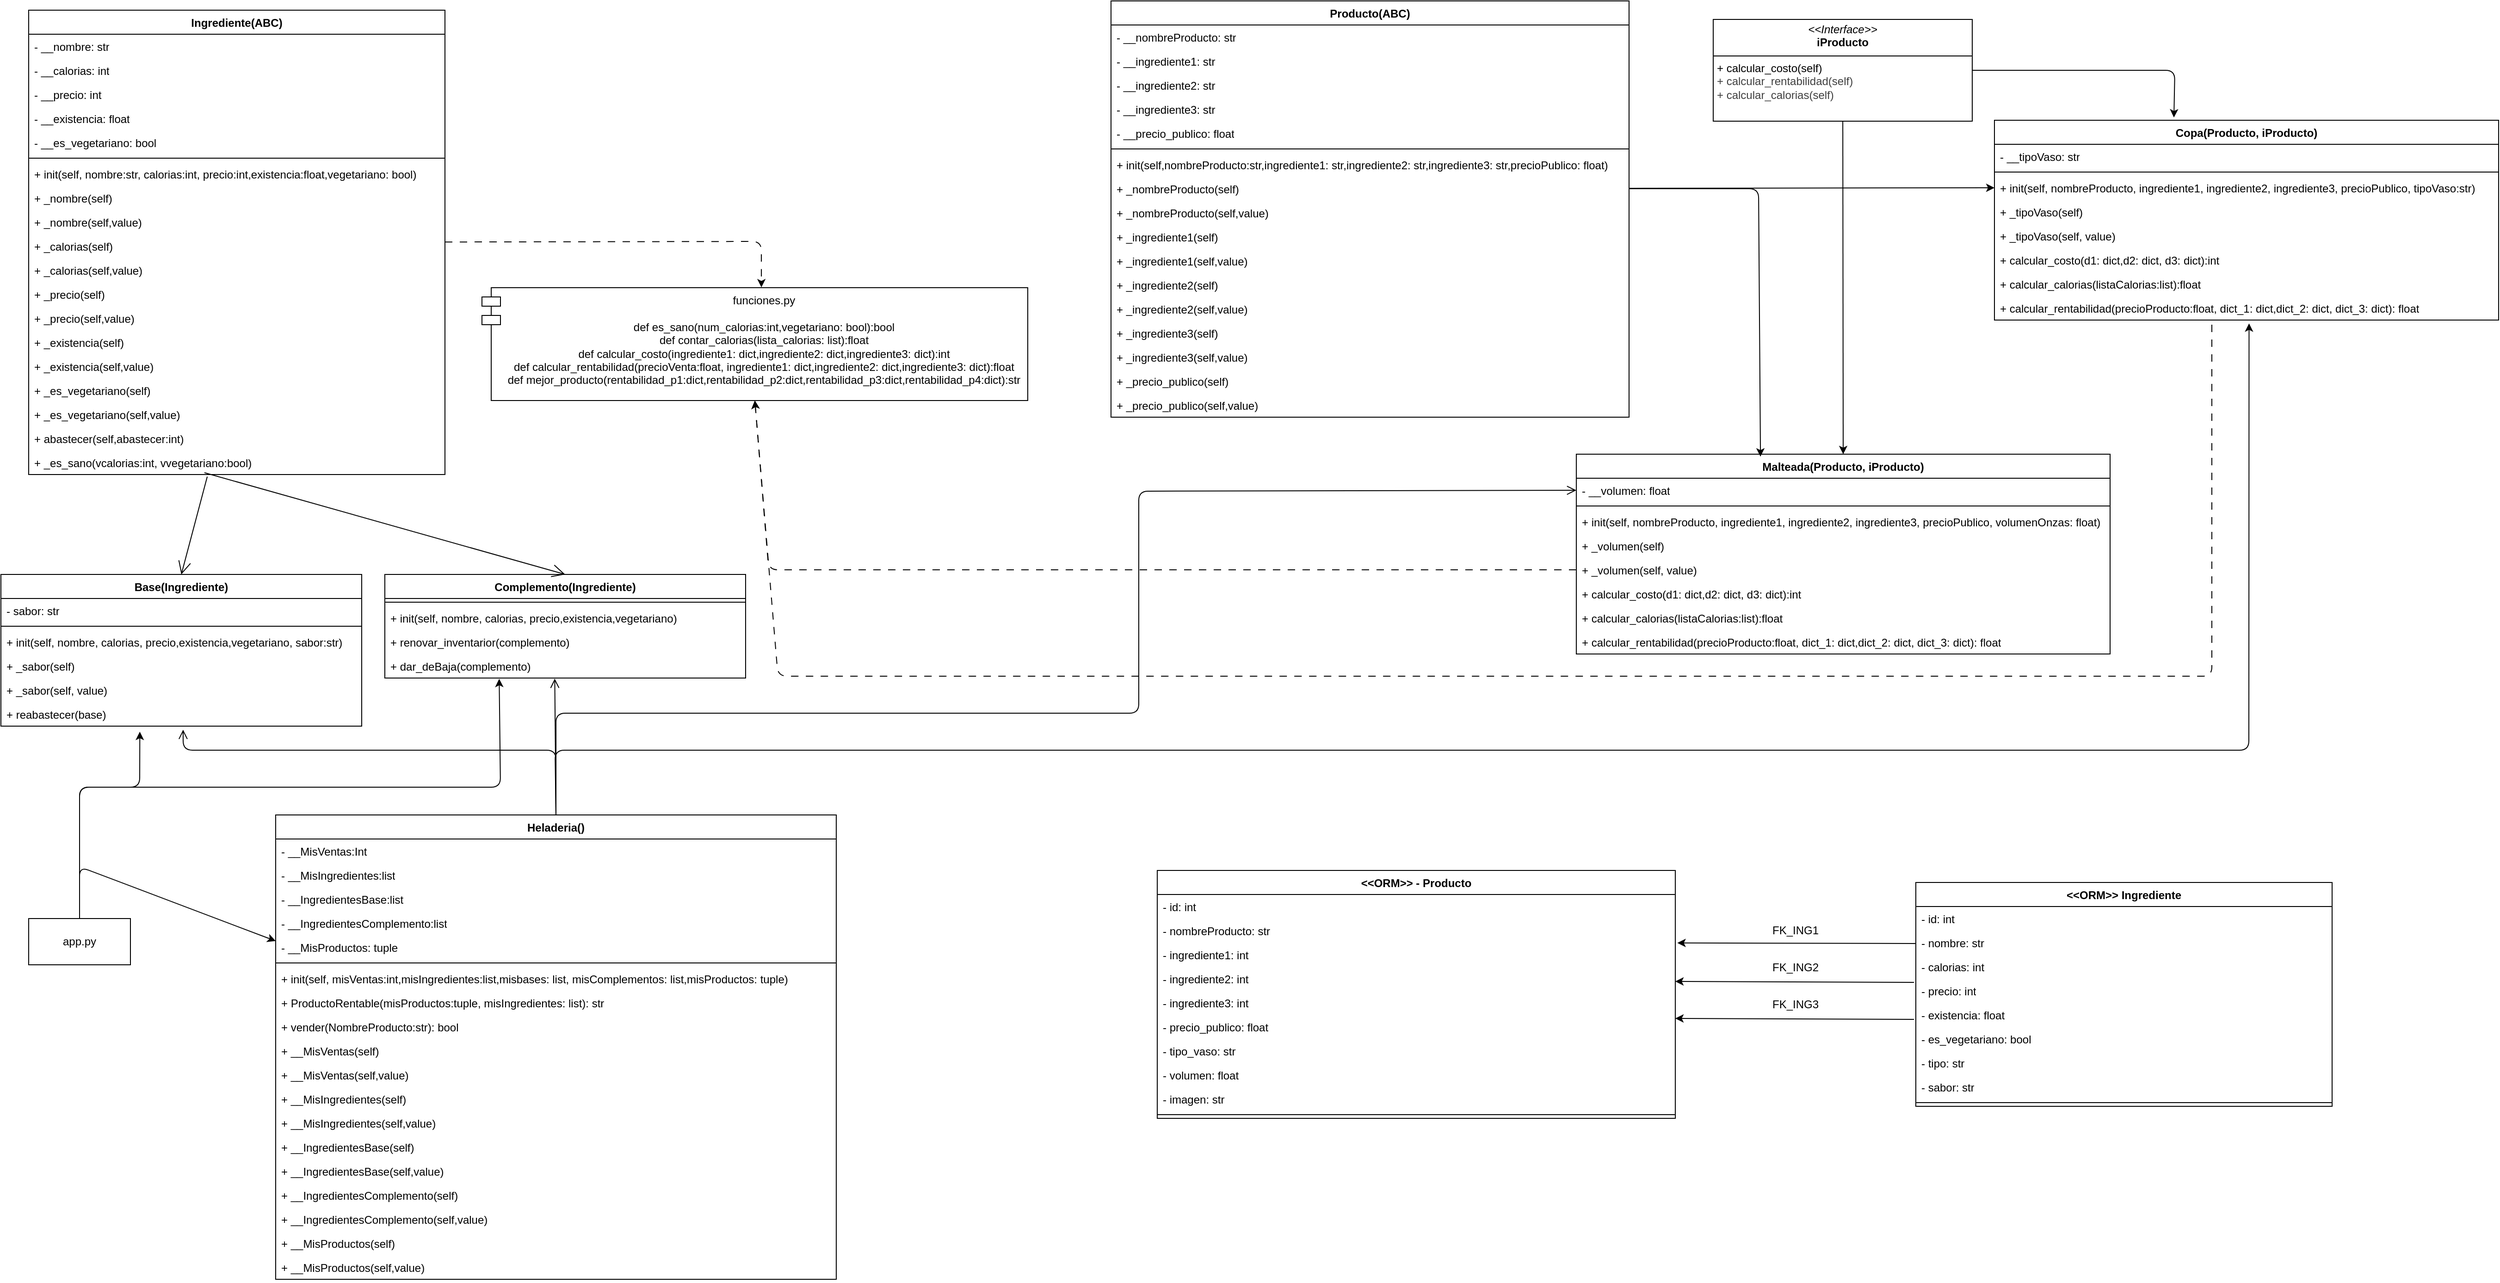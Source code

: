 <mxfile>
    <diagram id="i0x3HjVEFFfHALb2tlpo" name="Page-1">
        <mxGraphModel dx="1471" dy="1209" grid="1" gridSize="10" guides="1" tooltips="1" connect="1" arrows="1" fold="1" page="1" pageScale="1" pageWidth="850" pageHeight="1100" math="0" shadow="0">
            <root>
                <mxCell id="0"/>
                <mxCell id="1" parent="0"/>
                <mxCell id="2" value="Ingrediente(ABC)" style="swimlane;fontStyle=1;align=center;verticalAlign=top;childLayout=stackLayout;horizontal=1;startSize=26;horizontalStack=0;resizeParent=1;resizeParentMax=0;resizeLast=0;collapsible=1;marginBottom=0;whiteSpace=wrap;html=1;" parent="1" vertex="1">
                    <mxGeometry x="40" y="40" width="450" height="502" as="geometry"/>
                </mxCell>
                <mxCell id="3" value="- __nombre: str" style="text;strokeColor=none;fillColor=none;align=left;verticalAlign=top;spacingLeft=4;spacingRight=4;overflow=hidden;rotatable=0;points=[[0,0.5],[1,0.5]];portConstraint=eastwest;whiteSpace=wrap;html=1;" parent="2" vertex="1">
                    <mxGeometry y="26" width="450" height="26" as="geometry"/>
                </mxCell>
                <mxCell id="7" value="- __calorias: int" style="text;strokeColor=none;fillColor=none;align=left;verticalAlign=top;spacingLeft=4;spacingRight=4;overflow=hidden;rotatable=0;points=[[0,0.5],[1,0.5]];portConstraint=eastwest;whiteSpace=wrap;html=1;" parent="2" vertex="1">
                    <mxGeometry y="52" width="450" height="26" as="geometry"/>
                </mxCell>
                <mxCell id="6" value="- __precio: int" style="text;strokeColor=none;fillColor=none;align=left;verticalAlign=top;spacingLeft=4;spacingRight=4;overflow=hidden;rotatable=0;points=[[0,0.5],[1,0.5]];portConstraint=eastwest;whiteSpace=wrap;html=1;" parent="2" vertex="1">
                    <mxGeometry y="78" width="450" height="26" as="geometry"/>
                </mxCell>
                <mxCell id="8" value="- __existencia: float" style="text;strokeColor=none;fillColor=none;align=left;verticalAlign=top;spacingLeft=4;spacingRight=4;overflow=hidden;rotatable=0;points=[[0,0.5],[1,0.5]];portConstraint=eastwest;whiteSpace=wrap;html=1;" parent="2" vertex="1">
                    <mxGeometry y="104" width="450" height="26" as="geometry"/>
                </mxCell>
                <mxCell id="9" value="- __es_vegetariano: bool" style="text;strokeColor=none;fillColor=none;align=left;verticalAlign=top;spacingLeft=4;spacingRight=4;overflow=hidden;rotatable=0;points=[[0,0.5],[1,0.5]];portConstraint=eastwest;whiteSpace=wrap;html=1;" parent="2" vertex="1">
                    <mxGeometry y="130" width="450" height="26" as="geometry"/>
                </mxCell>
                <mxCell id="4" value="" style="line;strokeWidth=1;fillColor=none;align=left;verticalAlign=middle;spacingTop=-1;spacingLeft=3;spacingRight=3;rotatable=0;labelPosition=right;points=[];portConstraint=eastwest;strokeColor=inherit;" parent="2" vertex="1">
                    <mxGeometry y="156" width="450" height="8" as="geometry"/>
                </mxCell>
                <mxCell id="5" value="+ init(self, nombre:str, calorias:int, precio:int,existencia:float,vegetariano: bool)&lt;div&gt;&lt;br&gt;&lt;/div&gt;" style="text;strokeColor=none;fillColor=none;align=left;verticalAlign=top;spacingLeft=4;spacingRight=4;overflow=hidden;rotatable=0;points=[[0,0.5],[1,0.5]];portConstraint=eastwest;whiteSpace=wrap;html=1;" parent="2" vertex="1">
                    <mxGeometry y="164" width="450" height="26" as="geometry"/>
                </mxCell>
                <mxCell id="12" value="+ _nombre(self)&lt;div&gt;&lt;br&gt;&lt;/div&gt;" style="text;strokeColor=none;fillColor=none;align=left;verticalAlign=top;spacingLeft=4;spacingRight=4;overflow=hidden;rotatable=0;points=[[0,0.5],[1,0.5]];portConstraint=eastwest;whiteSpace=wrap;html=1;" parent="2" vertex="1">
                    <mxGeometry y="190" width="450" height="26" as="geometry"/>
                </mxCell>
                <mxCell id="11" value="+ _nombre(self,value)&lt;div&gt;&lt;br&gt;&lt;/div&gt;" style="text;strokeColor=none;fillColor=none;align=left;verticalAlign=top;spacingLeft=4;spacingRight=4;overflow=hidden;rotatable=0;points=[[0,0.5],[1,0.5]];portConstraint=eastwest;whiteSpace=wrap;html=1;" parent="2" vertex="1">
                    <mxGeometry y="216" width="450" height="26" as="geometry"/>
                </mxCell>
                <mxCell id="14" value="+ _calorias(self)&lt;div&gt;&lt;br&gt;&lt;/div&gt;" style="text;strokeColor=none;fillColor=none;align=left;verticalAlign=top;spacingLeft=4;spacingRight=4;overflow=hidden;rotatable=0;points=[[0,0.5],[1,0.5]];portConstraint=eastwest;whiteSpace=wrap;html=1;" parent="2" vertex="1">
                    <mxGeometry y="242" width="450" height="26" as="geometry"/>
                </mxCell>
                <mxCell id="15" value="+ _calorias(self,value)&lt;div&gt;&lt;br&gt;&lt;/div&gt;" style="text;strokeColor=none;fillColor=none;align=left;verticalAlign=top;spacingLeft=4;spacingRight=4;overflow=hidden;rotatable=0;points=[[0,0.5],[1,0.5]];portConstraint=eastwest;whiteSpace=wrap;html=1;" parent="2" vertex="1">
                    <mxGeometry y="268" width="450" height="26" as="geometry"/>
                </mxCell>
                <mxCell id="16" value="+ _precio(self)&lt;div&gt;&lt;br&gt;&lt;/div&gt;" style="text;strokeColor=none;fillColor=none;align=left;verticalAlign=top;spacingLeft=4;spacingRight=4;overflow=hidden;rotatable=0;points=[[0,0.5],[1,0.5]];portConstraint=eastwest;whiteSpace=wrap;html=1;" parent="2" vertex="1">
                    <mxGeometry y="294" width="450" height="26" as="geometry"/>
                </mxCell>
                <mxCell id="17" value="+ _precio(self,value)&lt;div&gt;&lt;br&gt;&lt;/div&gt;" style="text;strokeColor=none;fillColor=none;align=left;verticalAlign=top;spacingLeft=4;spacingRight=4;overflow=hidden;rotatable=0;points=[[0,0.5],[1,0.5]];portConstraint=eastwest;whiteSpace=wrap;html=1;" parent="2" vertex="1">
                    <mxGeometry y="320" width="450" height="26" as="geometry"/>
                </mxCell>
                <mxCell id="18" value="+ _existencia(self)&lt;div&gt;&lt;br&gt;&lt;/div&gt;" style="text;strokeColor=none;fillColor=none;align=left;verticalAlign=top;spacingLeft=4;spacingRight=4;overflow=hidden;rotatable=0;points=[[0,0.5],[1,0.5]];portConstraint=eastwest;whiteSpace=wrap;html=1;" parent="2" vertex="1">
                    <mxGeometry y="346" width="450" height="26" as="geometry"/>
                </mxCell>
                <mxCell id="19" value="+ _existencia(self,value)&lt;div&gt;&lt;br&gt;&lt;/div&gt;" style="text;strokeColor=none;fillColor=none;align=left;verticalAlign=top;spacingLeft=4;spacingRight=4;overflow=hidden;rotatable=0;points=[[0,0.5],[1,0.5]];portConstraint=eastwest;whiteSpace=wrap;html=1;" parent="2" vertex="1">
                    <mxGeometry y="372" width="450" height="26" as="geometry"/>
                </mxCell>
                <mxCell id="20" value="+ _es_vegetariano(self)&lt;div&gt;&lt;br&gt;&lt;/div&gt;" style="text;strokeColor=none;fillColor=none;align=left;verticalAlign=top;spacingLeft=4;spacingRight=4;overflow=hidden;rotatable=0;points=[[0,0.5],[1,0.5]];portConstraint=eastwest;whiteSpace=wrap;html=1;" parent="2" vertex="1">
                    <mxGeometry y="398" width="450" height="26" as="geometry"/>
                </mxCell>
                <mxCell id="21" value="+ _es_vegetariano(self,value)&lt;div&gt;&lt;br&gt;&lt;/div&gt;" style="text;strokeColor=none;fillColor=none;align=left;verticalAlign=top;spacingLeft=4;spacingRight=4;overflow=hidden;rotatable=0;points=[[0,0.5],[1,0.5]];portConstraint=eastwest;whiteSpace=wrap;html=1;" parent="2" vertex="1">
                    <mxGeometry y="424" width="450" height="26" as="geometry"/>
                </mxCell>
                <mxCell id="22" value="+ abastecer(self,abastecer:int)&lt;div&gt;&lt;br&gt;&lt;/div&gt;" style="text;strokeColor=none;fillColor=none;align=left;verticalAlign=top;spacingLeft=4;spacingRight=4;overflow=hidden;rotatable=0;points=[[0,0.5],[1,0.5]];portConstraint=eastwest;whiteSpace=wrap;html=1;" parent="2" vertex="1">
                    <mxGeometry y="450" width="450" height="26" as="geometry"/>
                </mxCell>
                <mxCell id="23" value="+ _es_sano(vcalorias:int, vvegetariano:bool)&lt;div&gt;&lt;br&gt;&lt;/div&gt;" style="text;strokeColor=none;fillColor=none;align=left;verticalAlign=top;spacingLeft=4;spacingRight=4;overflow=hidden;rotatable=0;points=[[0,0.5],[1,0.5]];portConstraint=eastwest;whiteSpace=wrap;html=1;" parent="2" vertex="1">
                    <mxGeometry y="476" width="450" height="26" as="geometry"/>
                </mxCell>
                <mxCell id="24" value="Base(Ingrediente)" style="swimlane;fontStyle=1;align=center;verticalAlign=top;childLayout=stackLayout;horizontal=1;startSize=26;horizontalStack=0;resizeParent=1;resizeParentMax=0;resizeLast=0;collapsible=1;marginBottom=0;whiteSpace=wrap;html=1;" parent="1" vertex="1">
                    <mxGeometry x="10" y="650" width="390" height="164" as="geometry"/>
                </mxCell>
                <mxCell id="25" value="- sabor: str" style="text;strokeColor=none;fillColor=none;align=left;verticalAlign=top;spacingLeft=4;spacingRight=4;overflow=hidden;rotatable=0;points=[[0,0.5],[1,0.5]];portConstraint=eastwest;whiteSpace=wrap;html=1;" parent="24" vertex="1">
                    <mxGeometry y="26" width="390" height="26" as="geometry"/>
                </mxCell>
                <mxCell id="26" value="" style="line;strokeWidth=1;fillColor=none;align=left;verticalAlign=middle;spacingTop=-1;spacingLeft=3;spacingRight=3;rotatable=0;labelPosition=right;points=[];portConstraint=eastwest;strokeColor=inherit;" parent="24" vertex="1">
                    <mxGeometry y="52" width="390" height="8" as="geometry"/>
                </mxCell>
                <mxCell id="29" value="+ init(self, nombre, calorias, precio,existencia,vegetariano, sabor:str)&lt;div&gt;&lt;br&gt;&lt;/div&gt;" style="text;strokeColor=none;fillColor=none;align=left;verticalAlign=top;spacingLeft=4;spacingRight=4;overflow=hidden;rotatable=0;points=[[0,0.5],[1,0.5]];portConstraint=eastwest;whiteSpace=wrap;html=1;" parent="24" vertex="1">
                    <mxGeometry y="60" width="390" height="26" as="geometry"/>
                </mxCell>
                <mxCell id="27" value="+ _sabor(self)" style="text;strokeColor=none;fillColor=none;align=left;verticalAlign=top;spacingLeft=4;spacingRight=4;overflow=hidden;rotatable=0;points=[[0,0.5],[1,0.5]];portConstraint=eastwest;whiteSpace=wrap;html=1;" parent="24" vertex="1">
                    <mxGeometry y="86" width="390" height="26" as="geometry"/>
                </mxCell>
                <mxCell id="30" value="+ _sabor(self, value)" style="text;strokeColor=none;fillColor=none;align=left;verticalAlign=top;spacingLeft=4;spacingRight=4;overflow=hidden;rotatable=0;points=[[0,0.5],[1,0.5]];portConstraint=eastwest;whiteSpace=wrap;html=1;" parent="24" vertex="1">
                    <mxGeometry y="112" width="390" height="26" as="geometry"/>
                </mxCell>
                <mxCell id="31" value="+ reabastecer(base)" style="text;strokeColor=none;fillColor=none;align=left;verticalAlign=top;spacingLeft=4;spacingRight=4;overflow=hidden;rotatable=0;points=[[0,0.5],[1,0.5]];portConstraint=eastwest;whiteSpace=wrap;html=1;" parent="24" vertex="1">
                    <mxGeometry y="138" width="390" height="26" as="geometry"/>
                </mxCell>
                <mxCell id="28" value="" style="endArrow=open;endFill=1;endSize=12;html=1;entryX=0.5;entryY=0;entryDx=0;entryDy=0;exitX=0.429;exitY=1.085;exitDx=0;exitDy=0;exitPerimeter=0;" parent="1" source="23" target="24" edge="1">
                    <mxGeometry width="160" relative="1" as="geometry">
                        <mxPoint x="235" y="550" as="sourcePoint"/>
                        <mxPoint x="300" y="650" as="targetPoint"/>
                    </mxGeometry>
                </mxCell>
                <mxCell id="32" value="Complemento(Ingrediente)" style="swimlane;fontStyle=1;align=center;verticalAlign=top;childLayout=stackLayout;horizontal=1;startSize=26;horizontalStack=0;resizeParent=1;resizeParentMax=0;resizeLast=0;collapsible=1;marginBottom=0;whiteSpace=wrap;html=1;" parent="1" vertex="1">
                    <mxGeometry x="425" y="650" width="390" height="112" as="geometry"/>
                </mxCell>
                <mxCell id="34" value="" style="line;strokeWidth=1;fillColor=none;align=left;verticalAlign=middle;spacingTop=-1;spacingLeft=3;spacingRight=3;rotatable=0;labelPosition=right;points=[];portConstraint=eastwest;strokeColor=inherit;" parent="32" vertex="1">
                    <mxGeometry y="26" width="390" height="8" as="geometry"/>
                </mxCell>
                <mxCell id="35" value="+ init(self, nombre, calorias, precio,existencia,vegetariano)&lt;div&gt;&lt;br&gt;&lt;/div&gt;" style="text;strokeColor=none;fillColor=none;align=left;verticalAlign=top;spacingLeft=4;spacingRight=4;overflow=hidden;rotatable=0;points=[[0,0.5],[1,0.5]];portConstraint=eastwest;whiteSpace=wrap;html=1;" parent="32" vertex="1">
                    <mxGeometry y="34" width="390" height="26" as="geometry"/>
                </mxCell>
                <mxCell id="36" value="+ renovar_inventarior(complemento)" style="text;strokeColor=none;fillColor=none;align=left;verticalAlign=top;spacingLeft=4;spacingRight=4;overflow=hidden;rotatable=0;points=[[0,0.5],[1,0.5]];portConstraint=eastwest;whiteSpace=wrap;html=1;" parent="32" vertex="1">
                    <mxGeometry y="60" width="390" height="26" as="geometry"/>
                </mxCell>
                <mxCell id="37" value="+ dar_deBaja(complemento)" style="text;strokeColor=none;fillColor=none;align=left;verticalAlign=top;spacingLeft=4;spacingRight=4;overflow=hidden;rotatable=0;points=[[0,0.5],[1,0.5]];portConstraint=eastwest;whiteSpace=wrap;html=1;" parent="32" vertex="1">
                    <mxGeometry y="86" width="390" height="26" as="geometry"/>
                </mxCell>
                <mxCell id="40" value="funciones.py&lt;div&gt;&lt;font color=&quot;#000000&quot;&gt;&lt;br&gt;&lt;/font&gt;&lt;div&gt;&lt;div&gt;def es_sano(num_calorias:int,vegetariano: bool):bool&lt;/div&gt;&lt;div&gt;def contar_calorias(lista_calorias: list):float&lt;/div&gt;&lt;div&gt;def calcular_costo(ingrediente1: dict,ingrediente2: dict,ingrediente3: dict):int&lt;/div&gt;&lt;div&gt;def calcular_rentabilidad(precioVenta:float, ingrediente1: dict,ingrediente2: dict,ingrediente3: dict):float&lt;/div&gt;&lt;div&gt;def mejor_producto(rentabilidad_p1:dict,rentabilidad_p2:dict,rentabilidad_p3:dict,rentabilidad_p4:dict):str&lt;/div&gt;&lt;/div&gt;&lt;/div&gt;" style="shape=module;align=left;spacingLeft=20;align=center;verticalAlign=top;whiteSpace=wrap;html=1;" parent="1" vertex="1">
                    <mxGeometry x="530" y="340" width="590" height="122" as="geometry"/>
                </mxCell>
                <mxCell id="43" value="Producto(ABC)" style="swimlane;fontStyle=1;align=center;verticalAlign=top;childLayout=stackLayout;horizontal=1;startSize=26;horizontalStack=0;resizeParent=1;resizeParentMax=0;resizeLast=0;collapsible=1;marginBottom=0;whiteSpace=wrap;html=1;" parent="1" vertex="1">
                    <mxGeometry x="1210" y="30" width="560" height="450" as="geometry"/>
                </mxCell>
                <mxCell id="44" value="- __nombreProducto: str" style="text;strokeColor=none;fillColor=none;align=left;verticalAlign=top;spacingLeft=4;spacingRight=4;overflow=hidden;rotatable=0;points=[[0,0.5],[1,0.5]];portConstraint=eastwest;whiteSpace=wrap;html=1;" parent="43" vertex="1">
                    <mxGeometry y="26" width="560" height="26" as="geometry"/>
                </mxCell>
                <mxCell id="45" value="- __ingrediente1: str" style="text;strokeColor=none;fillColor=none;align=left;verticalAlign=top;spacingLeft=4;spacingRight=4;overflow=hidden;rotatable=0;points=[[0,0.5],[1,0.5]];portConstraint=eastwest;whiteSpace=wrap;html=1;" parent="43" vertex="1">
                    <mxGeometry y="52" width="560" height="26" as="geometry"/>
                </mxCell>
                <mxCell id="46" value="- __ingrediente2: str" style="text;strokeColor=none;fillColor=none;align=left;verticalAlign=top;spacingLeft=4;spacingRight=4;overflow=hidden;rotatable=0;points=[[0,0.5],[1,0.5]];portConstraint=eastwest;whiteSpace=wrap;html=1;" parent="43" vertex="1">
                    <mxGeometry y="78" width="560" height="26" as="geometry"/>
                </mxCell>
                <mxCell id="47" value="- __ingrediente3: str" style="text;strokeColor=none;fillColor=none;align=left;verticalAlign=top;spacingLeft=4;spacingRight=4;overflow=hidden;rotatable=0;points=[[0,0.5],[1,0.5]];portConstraint=eastwest;whiteSpace=wrap;html=1;" parent="43" vertex="1">
                    <mxGeometry y="104" width="560" height="26" as="geometry"/>
                </mxCell>
                <mxCell id="48" value="- __precio_publico: float" style="text;strokeColor=none;fillColor=none;align=left;verticalAlign=top;spacingLeft=4;spacingRight=4;overflow=hidden;rotatable=0;points=[[0,0.5],[1,0.5]];portConstraint=eastwest;whiteSpace=wrap;html=1;" parent="43" vertex="1">
                    <mxGeometry y="130" width="560" height="26" as="geometry"/>
                </mxCell>
                <mxCell id="49" value="" style="line;strokeWidth=1;fillColor=none;align=left;verticalAlign=middle;spacingTop=-1;spacingLeft=3;spacingRight=3;rotatable=0;labelPosition=right;points=[];portConstraint=eastwest;strokeColor=inherit;" parent="43" vertex="1">
                    <mxGeometry y="156" width="560" height="8" as="geometry"/>
                </mxCell>
                <mxCell id="50" value="+ init(self,nombreProducto:str,ingrediente1: str,ingrediente2: str,ingrediente3: str,precioPublico: float)&lt;div&gt;&lt;br&gt;&lt;/div&gt;" style="text;strokeColor=none;fillColor=none;align=left;verticalAlign=top;spacingLeft=4;spacingRight=4;overflow=hidden;rotatable=0;points=[[0,0.5],[1,0.5]];portConstraint=eastwest;whiteSpace=wrap;html=1;" parent="43" vertex="1">
                    <mxGeometry y="164" width="560" height="26" as="geometry"/>
                </mxCell>
                <mxCell id="51" value="+ _nombreProducto(self)&lt;div&gt;&lt;br&gt;&lt;/div&gt;" style="text;strokeColor=none;fillColor=none;align=left;verticalAlign=top;spacingLeft=4;spacingRight=4;overflow=hidden;rotatable=0;points=[[0,0.5],[1,0.5]];portConstraint=eastwest;whiteSpace=wrap;html=1;" parent="43" vertex="1">
                    <mxGeometry y="190" width="560" height="26" as="geometry"/>
                </mxCell>
                <mxCell id="52" value="+ _nombreProducto(self,value)&lt;div&gt;&lt;br&gt;&lt;/div&gt;" style="text;strokeColor=none;fillColor=none;align=left;verticalAlign=top;spacingLeft=4;spacingRight=4;overflow=hidden;rotatable=0;points=[[0,0.5],[1,0.5]];portConstraint=eastwest;whiteSpace=wrap;html=1;" parent="43" vertex="1">
                    <mxGeometry y="216" width="560" height="26" as="geometry"/>
                </mxCell>
                <mxCell id="53" value="+ _ingrediente1(self)&lt;div&gt;&lt;br&gt;&lt;/div&gt;" style="text;strokeColor=none;fillColor=none;align=left;verticalAlign=top;spacingLeft=4;spacingRight=4;overflow=hidden;rotatable=0;points=[[0,0.5],[1,0.5]];portConstraint=eastwest;whiteSpace=wrap;html=1;" parent="43" vertex="1">
                    <mxGeometry y="242" width="560" height="26" as="geometry"/>
                </mxCell>
                <mxCell id="54" value="+ _&lt;span style=&quot;color: rgb(0, 0, 0);&quot;&gt;ingrediente1&lt;/span&gt;(self,value)" style="text;strokeColor=none;fillColor=none;align=left;verticalAlign=top;spacingLeft=4;spacingRight=4;overflow=hidden;rotatable=0;points=[[0,0.5],[1,0.5]];portConstraint=eastwest;whiteSpace=wrap;html=1;" parent="43" vertex="1">
                    <mxGeometry y="268" width="560" height="26" as="geometry"/>
                </mxCell>
                <mxCell id="63" value="+ _ingrediente2(self)&lt;div&gt;&lt;br&gt;&lt;/div&gt;" style="text;strokeColor=none;fillColor=none;align=left;verticalAlign=top;spacingLeft=4;spacingRight=4;overflow=hidden;rotatable=0;points=[[0,0.5],[1,0.5]];portConstraint=eastwest;whiteSpace=wrap;html=1;" parent="43" vertex="1">
                    <mxGeometry y="294" width="560" height="26" as="geometry"/>
                </mxCell>
                <mxCell id="64" value="+ _&lt;span style=&quot;color: rgb(0, 0, 0);&quot;&gt;ingrediente2&lt;/span&gt;(self,value)" style="text;strokeColor=none;fillColor=none;align=left;verticalAlign=top;spacingLeft=4;spacingRight=4;overflow=hidden;rotatable=0;points=[[0,0.5],[1,0.5]];portConstraint=eastwest;whiteSpace=wrap;html=1;" parent="43" vertex="1">
                    <mxGeometry y="320" width="560" height="26" as="geometry"/>
                </mxCell>
                <mxCell id="66" value="+ _ingrediente3(self)&lt;div&gt;&lt;br&gt;&lt;/div&gt;" style="text;strokeColor=none;fillColor=none;align=left;verticalAlign=top;spacingLeft=4;spacingRight=4;overflow=hidden;rotatable=0;points=[[0,0.5],[1,0.5]];portConstraint=eastwest;whiteSpace=wrap;html=1;" parent="43" vertex="1">
                    <mxGeometry y="346" width="560" height="26" as="geometry"/>
                </mxCell>
                <mxCell id="65" value="+ _&lt;span style=&quot;color: rgb(0, 0, 0);&quot;&gt;ingrediente3&lt;/span&gt;(self,value)" style="text;strokeColor=none;fillColor=none;align=left;verticalAlign=top;spacingLeft=4;spacingRight=4;overflow=hidden;rotatable=0;points=[[0,0.5],[1,0.5]];portConstraint=eastwest;whiteSpace=wrap;html=1;" parent="43" vertex="1">
                    <mxGeometry y="372" width="560" height="26" as="geometry"/>
                </mxCell>
                <mxCell id="55" value="+ _precio_publico(self)&lt;div&gt;&lt;br&gt;&lt;/div&gt;" style="text;strokeColor=none;fillColor=none;align=left;verticalAlign=top;spacingLeft=4;spacingRight=4;overflow=hidden;rotatable=0;points=[[0,0.5],[1,0.5]];portConstraint=eastwest;whiteSpace=wrap;html=1;" parent="43" vertex="1">
                    <mxGeometry y="398" width="560" height="26" as="geometry"/>
                </mxCell>
                <mxCell id="56" value="+ _precio_publico(self,value)&lt;div&gt;&lt;br&gt;&lt;/div&gt;" style="text;strokeColor=none;fillColor=none;align=left;verticalAlign=top;spacingLeft=4;spacingRight=4;overflow=hidden;rotatable=0;points=[[0,0.5],[1,0.5]];portConstraint=eastwest;whiteSpace=wrap;html=1;" parent="43" vertex="1">
                    <mxGeometry y="424" width="560" height="26" as="geometry"/>
                </mxCell>
                <mxCell id="75" style="edgeStyle=none;html=1;entryX=0.5;entryY=0;entryDx=0;entryDy=0;" parent="1" edge="1">
                    <mxGeometry relative="1" as="geometry">
                        <mxPoint x="2124" y="105" as="sourcePoint"/>
                        <mxPoint x="2359" y="156" as="targetPoint"/>
                        <Array as="points">
                            <mxPoint x="2360" y="105"/>
                        </Array>
                    </mxGeometry>
                </mxCell>
                <mxCell id="88" style="edgeStyle=none;html=1;entryX=0.5;entryY=0;entryDx=0;entryDy=0;" parent="1" source="67" target="79" edge="1">
                    <mxGeometry relative="1" as="geometry"/>
                </mxCell>
                <mxCell id="67" value="&lt;p style=&quot;margin:0px;margin-top:4px;text-align:center;&quot;&gt;&lt;i&gt;&amp;lt;&amp;lt;Interface&amp;gt;&amp;gt;&lt;/i&gt;&lt;br&gt;&lt;b&gt;iProducto&lt;/b&gt;&lt;/p&gt;&lt;hr size=&quot;1&quot; style=&quot;border-style:solid;&quot;&gt;&lt;p style=&quot;margin:0px;margin-left:4px;&quot;&gt;&lt;/p&gt;&lt;p style=&quot;margin:0px;margin-left:4px;&quot;&gt;+ calcular_costo(self)&lt;br&gt;&lt;span style=&quot;color: rgb(63, 63, 63);&quot;&gt;+ calcular_rentabilidad(self)&lt;/span&gt;&lt;br&gt;&lt;/p&gt;&lt;p style=&quot;margin:0px;margin-left:4px;&quot;&gt;&lt;span style=&quot;color: rgb(63, 63, 63);&quot;&gt;+ calcular_calorias(self)&lt;/span&gt;&lt;span style=&quot;color: rgb(63, 63, 63);&quot;&gt;&lt;br&gt;&lt;/span&gt;&lt;/p&gt;" style="verticalAlign=top;align=left;overflow=fill;html=1;whiteSpace=wrap;" parent="1" vertex="1">
                    <mxGeometry x="1861" y="50" width="280" height="110" as="geometry"/>
                </mxCell>
                <mxCell id="111" style="edgeStyle=none;html=1;entryX=0.5;entryY=1;entryDx=0;entryDy=0;dashed=1;dashPattern=8 8;" parent="1" target="40" edge="1">
                    <mxGeometry relative="1" as="geometry">
                        <mxPoint x="2400" y="380" as="sourcePoint"/>
                        <Array as="points">
                            <mxPoint x="2400" y="760"/>
                            <mxPoint x="850" y="760"/>
                        </Array>
                    </mxGeometry>
                </mxCell>
                <mxCell id="68" value="Copa(Producto, iProducto)" style="swimlane;fontStyle=1;align=center;verticalAlign=top;childLayout=stackLayout;horizontal=1;startSize=26;horizontalStack=0;resizeParent=1;resizeParentMax=0;resizeLast=0;collapsible=1;marginBottom=0;whiteSpace=wrap;html=1;" parent="1" vertex="1">
                    <mxGeometry x="2165" y="159" width="545" height="216" as="geometry"/>
                </mxCell>
                <mxCell id="69" value="- __tipoVaso: str" style="text;strokeColor=none;fillColor=none;align=left;verticalAlign=top;spacingLeft=4;spacingRight=4;overflow=hidden;rotatable=0;points=[[0,0.5],[1,0.5]];portConstraint=eastwest;whiteSpace=wrap;html=1;" parent="68" vertex="1">
                    <mxGeometry y="26" width="545" height="26" as="geometry"/>
                </mxCell>
                <mxCell id="70" value="" style="line;strokeWidth=1;fillColor=none;align=left;verticalAlign=middle;spacingTop=-1;spacingLeft=3;spacingRight=3;rotatable=0;labelPosition=right;points=[];portConstraint=eastwest;strokeColor=inherit;" parent="68" vertex="1">
                    <mxGeometry y="52" width="545" height="8" as="geometry"/>
                </mxCell>
                <mxCell id="71" value="+ init(self, nombreProducto, ingrediente1, ingrediente2, ingrediente3, precioPublico, tipoVaso:str)&lt;div&gt;&lt;br&gt;&lt;/div&gt;" style="text;strokeColor=none;fillColor=none;align=left;verticalAlign=top;spacingLeft=4;spacingRight=4;overflow=hidden;rotatable=0;points=[[0,0.5],[1,0.5]];portConstraint=eastwest;whiteSpace=wrap;html=1;" parent="68" vertex="1">
                    <mxGeometry y="60" width="545" height="26" as="geometry"/>
                </mxCell>
                <mxCell id="72" value="+ _tipoVaso(self)" style="text;strokeColor=none;fillColor=none;align=left;verticalAlign=top;spacingLeft=4;spacingRight=4;overflow=hidden;rotatable=0;points=[[0,0.5],[1,0.5]];portConstraint=eastwest;whiteSpace=wrap;html=1;" parent="68" vertex="1">
                    <mxGeometry y="86" width="545" height="26" as="geometry"/>
                </mxCell>
                <mxCell id="73" value="+ _tipoVaso(self, value)" style="text;strokeColor=none;fillColor=none;align=left;verticalAlign=top;spacingLeft=4;spacingRight=4;overflow=hidden;rotatable=0;points=[[0,0.5],[1,0.5]];portConstraint=eastwest;whiteSpace=wrap;html=1;" parent="68" vertex="1">
                    <mxGeometry y="112" width="545" height="26" as="geometry"/>
                </mxCell>
                <mxCell id="74" value="+ calcular_costo(d1: dict,d2: dict, d3: dict):int" style="text;strokeColor=none;fillColor=none;align=left;verticalAlign=top;spacingLeft=4;spacingRight=4;overflow=hidden;rotatable=0;points=[[0,0.5],[1,0.5]];portConstraint=eastwest;whiteSpace=wrap;html=1;" parent="68" vertex="1">
                    <mxGeometry y="138" width="545" height="26" as="geometry"/>
                </mxCell>
                <mxCell id="77" value="+ calcular_calorias(listaCalorias:list):float" style="text;strokeColor=none;fillColor=none;align=left;verticalAlign=top;spacingLeft=4;spacingRight=4;overflow=hidden;rotatable=0;points=[[0,0.5],[1,0.5]];portConstraint=eastwest;whiteSpace=wrap;html=1;" parent="68" vertex="1">
                    <mxGeometry y="164" width="545" height="26" as="geometry"/>
                </mxCell>
                <mxCell id="78" value="+ calcular_rentabilidad(precioProducto:float, dict_1: dict,dict_2: dict, dict_3: dict): float" style="text;strokeColor=none;fillColor=none;align=left;verticalAlign=top;spacingLeft=4;spacingRight=4;overflow=hidden;rotatable=0;points=[[0,0.5],[1,0.5]];portConstraint=eastwest;whiteSpace=wrap;html=1;" parent="68" vertex="1">
                    <mxGeometry y="190" width="545" height="26" as="geometry"/>
                </mxCell>
                <mxCell id="76" style="edgeStyle=none;html=1;entryX=0;entryY=0.5;entryDx=0;entryDy=0;" parent="1" source="51" target="71" edge="1">
                    <mxGeometry relative="1" as="geometry"/>
                </mxCell>
                <mxCell id="79" value="Malteada(Producto, iProducto)" style="swimlane;fontStyle=1;align=center;verticalAlign=top;childLayout=stackLayout;horizontal=1;startSize=26;horizontalStack=0;resizeParent=1;resizeParentMax=0;resizeLast=0;collapsible=1;marginBottom=0;whiteSpace=wrap;html=1;" parent="1" vertex="1">
                    <mxGeometry x="1713" y="520" width="577" height="216" as="geometry"/>
                </mxCell>
                <mxCell id="80" value="- __volumen: float" style="text;strokeColor=none;fillColor=none;align=left;verticalAlign=top;spacingLeft=4;spacingRight=4;overflow=hidden;rotatable=0;points=[[0,0.5],[1,0.5]];portConstraint=eastwest;whiteSpace=wrap;html=1;" parent="79" vertex="1">
                    <mxGeometry y="26" width="577" height="26" as="geometry"/>
                </mxCell>
                <mxCell id="81" value="" style="line;strokeWidth=1;fillColor=none;align=left;verticalAlign=middle;spacingTop=-1;spacingLeft=3;spacingRight=3;rotatable=0;labelPosition=right;points=[];portConstraint=eastwest;strokeColor=inherit;" parent="79" vertex="1">
                    <mxGeometry y="52" width="577" height="8" as="geometry"/>
                </mxCell>
                <mxCell id="82" value="+ init(self, nombreProducto, ingrediente1, ingrediente2, ingrediente3, precioPublico, volumenOnzas: float)" style="text;strokeColor=none;fillColor=none;align=left;verticalAlign=top;spacingLeft=4;spacingRight=4;overflow=hidden;rotatable=0;points=[[0,0.5],[1,0.5]];portConstraint=eastwest;whiteSpace=wrap;html=1;" parent="79" vertex="1">
                    <mxGeometry y="60" width="577" height="26" as="geometry"/>
                </mxCell>
                <mxCell id="83" value="+ _volumen(self)" style="text;strokeColor=none;fillColor=none;align=left;verticalAlign=top;spacingLeft=4;spacingRight=4;overflow=hidden;rotatable=0;points=[[0,0.5],[1,0.5]];portConstraint=eastwest;whiteSpace=wrap;html=1;" parent="79" vertex="1">
                    <mxGeometry y="86" width="577" height="26" as="geometry"/>
                </mxCell>
                <mxCell id="84" value="+ _volumen(self, value)" style="text;strokeColor=none;fillColor=none;align=left;verticalAlign=top;spacingLeft=4;spacingRight=4;overflow=hidden;rotatable=0;points=[[0,0.5],[1,0.5]];portConstraint=eastwest;whiteSpace=wrap;html=1;" parent="79" vertex="1">
                    <mxGeometry y="112" width="577" height="26" as="geometry"/>
                </mxCell>
                <mxCell id="85" value="+ calcular_costo(d1: dict,d2: dict, d3: dict):int" style="text;strokeColor=none;fillColor=none;align=left;verticalAlign=top;spacingLeft=4;spacingRight=4;overflow=hidden;rotatable=0;points=[[0,0.5],[1,0.5]];portConstraint=eastwest;whiteSpace=wrap;html=1;" parent="79" vertex="1">
                    <mxGeometry y="138" width="577" height="26" as="geometry"/>
                </mxCell>
                <mxCell id="86" value="+ calcular_calorias(listaCalorias:list):float" style="text;strokeColor=none;fillColor=none;align=left;verticalAlign=top;spacingLeft=4;spacingRight=4;overflow=hidden;rotatable=0;points=[[0,0.5],[1,0.5]];portConstraint=eastwest;whiteSpace=wrap;html=1;" parent="79" vertex="1">
                    <mxGeometry y="164" width="577" height="26" as="geometry"/>
                </mxCell>
                <mxCell id="87" value="+ calcular_rentabilidad(precioProducto:float, dict_1: dict,dict_2: dict, dict_3: dict): float" style="text;strokeColor=none;fillColor=none;align=left;verticalAlign=top;spacingLeft=4;spacingRight=4;overflow=hidden;rotatable=0;points=[[0,0.5],[1,0.5]];portConstraint=eastwest;whiteSpace=wrap;html=1;" parent="79" vertex="1">
                    <mxGeometry y="190" width="577" height="26" as="geometry"/>
                </mxCell>
                <mxCell id="89" style="edgeStyle=none;html=1;entryX=0.345;entryY=0.012;entryDx=0;entryDy=0;entryPerimeter=0;exitX=1;exitY=0.5;exitDx=0;exitDy=0;" parent="1" source="51" target="79" edge="1">
                    <mxGeometry relative="1" as="geometry">
                        <Array as="points">
                            <mxPoint x="1910" y="233"/>
                        </Array>
                    </mxGeometry>
                </mxCell>
                <mxCell id="92" value="" style="endArrow=open;endFill=1;endSize=12;html=1;entryX=0.5;entryY=0;entryDx=0;entryDy=0;" parent="1" target="32" edge="1">
                    <mxGeometry width="160" relative="1" as="geometry">
                        <mxPoint x="230" y="540" as="sourcePoint"/>
                        <mxPoint x="215" y="660" as="targetPoint"/>
                    </mxGeometry>
                </mxCell>
                <mxCell id="103" style="edgeStyle=none;html=1;exitX=0.5;exitY=0;exitDx=0;exitDy=0;entryX=0.505;entryY=1.139;entryDx=0;entryDy=0;entryPerimeter=0;" parent="1" source="93" target="78" edge="1">
                    <mxGeometry relative="1" as="geometry">
                        <mxPoint x="1960" y="840" as="targetPoint"/>
                        <Array as="points">
                            <mxPoint x="609" y="840"/>
                            <mxPoint x="1280" y="840"/>
                            <mxPoint x="2440" y="840"/>
                        </Array>
                    </mxGeometry>
                </mxCell>
                <mxCell id="93" value="Heladeria()" style="swimlane;fontStyle=1;align=center;verticalAlign=top;childLayout=stackLayout;horizontal=1;startSize=26;horizontalStack=0;resizeParent=1;resizeParentMax=0;resizeLast=0;collapsible=1;marginBottom=0;whiteSpace=wrap;html=1;" parent="1" vertex="1">
                    <mxGeometry x="307" y="910" width="606" height="502" as="geometry"/>
                </mxCell>
                <mxCell id="113" value="- __MisVentas:Int" style="text;strokeColor=none;fillColor=none;align=left;verticalAlign=top;spacingLeft=4;spacingRight=4;overflow=hidden;rotatable=0;points=[[0,0.5],[1,0.5]];portConstraint=eastwest;whiteSpace=wrap;html=1;" parent="93" vertex="1">
                    <mxGeometry y="26" width="606" height="26" as="geometry"/>
                </mxCell>
                <mxCell id="114" value="- __MisIngredientes:list" style="text;strokeColor=none;fillColor=none;align=left;verticalAlign=top;spacingLeft=4;spacingRight=4;overflow=hidden;rotatable=0;points=[[0,0.5],[1,0.5]];portConstraint=eastwest;whiteSpace=wrap;html=1;" parent="93" vertex="1">
                    <mxGeometry y="52" width="606" height="26" as="geometry"/>
                </mxCell>
                <mxCell id="115" value="- __IngredientesBase:list" style="text;strokeColor=none;fillColor=none;align=left;verticalAlign=top;spacingLeft=4;spacingRight=4;overflow=hidden;rotatable=0;points=[[0,0.5],[1,0.5]];portConstraint=eastwest;whiteSpace=wrap;html=1;" parent="93" vertex="1">
                    <mxGeometry y="78" width="606" height="26" as="geometry"/>
                </mxCell>
                <mxCell id="116" value="- __IngredientesComplemento:list" style="text;strokeColor=none;fillColor=none;align=left;verticalAlign=top;spacingLeft=4;spacingRight=4;overflow=hidden;rotatable=0;points=[[0,0.5],[1,0.5]];portConstraint=eastwest;whiteSpace=wrap;html=1;" parent="93" vertex="1">
                    <mxGeometry y="104" width="606" height="26" as="geometry"/>
                </mxCell>
                <mxCell id="117" value="- __MisProductos: tuple" style="text;strokeColor=none;fillColor=none;align=left;verticalAlign=top;spacingLeft=4;spacingRight=4;overflow=hidden;rotatable=0;points=[[0,0.5],[1,0.5]];portConstraint=eastwest;whiteSpace=wrap;html=1;" parent="93" vertex="1">
                    <mxGeometry y="130" width="606" height="26" as="geometry"/>
                </mxCell>
                <mxCell id="95" value="" style="line;strokeWidth=1;fillColor=none;align=left;verticalAlign=middle;spacingTop=-1;spacingLeft=3;spacingRight=3;rotatable=0;labelPosition=right;points=[];portConstraint=eastwest;strokeColor=inherit;" parent="93" vertex="1">
                    <mxGeometry y="156" width="606" height="8" as="geometry"/>
                </mxCell>
                <mxCell id="96" value="+ init(self, misVentas:int,misIngredientes:list,misbases: list, misComplementos: list,misProductos: tuple)&lt;div&gt;&lt;font color=&quot;#000000&quot;&gt;&lt;br&gt;&lt;/font&gt;&lt;div&gt;&lt;br&gt;&lt;/div&gt;&lt;/div&gt;" style="text;strokeColor=none;fillColor=none;align=left;verticalAlign=top;spacingLeft=4;spacingRight=4;overflow=hidden;rotatable=0;points=[[0,0.5],[1,0.5]];portConstraint=eastwest;whiteSpace=wrap;html=1;" parent="93" vertex="1">
                    <mxGeometry y="164" width="606" height="26" as="geometry"/>
                </mxCell>
                <mxCell id="97" value="+ ProductoRentable(misProductos:tuple, misIngredientes: list): str" style="text;strokeColor=none;fillColor=none;align=left;verticalAlign=top;spacingLeft=4;spacingRight=4;overflow=hidden;rotatable=0;points=[[0,0.5],[1,0.5]];portConstraint=eastwest;whiteSpace=wrap;html=1;" parent="93" vertex="1">
                    <mxGeometry y="190" width="606" height="26" as="geometry"/>
                </mxCell>
                <mxCell id="98" value="+ vender(NombreProducto:str): bool" style="text;strokeColor=none;fillColor=none;align=left;verticalAlign=top;spacingLeft=4;spacingRight=4;overflow=hidden;rotatable=0;points=[[0,0.5],[1,0.5]];portConstraint=eastwest;whiteSpace=wrap;html=1;" parent="93" vertex="1">
                    <mxGeometry y="216" width="606" height="26" as="geometry"/>
                </mxCell>
                <mxCell id="119" value="+ __MisVentas(self)" style="text;strokeColor=none;fillColor=none;align=left;verticalAlign=top;spacingLeft=4;spacingRight=4;overflow=hidden;rotatable=0;points=[[0,0.5],[1,0.5]];portConstraint=eastwest;whiteSpace=wrap;html=1;" parent="93" vertex="1">
                    <mxGeometry y="242" width="606" height="26" as="geometry"/>
                </mxCell>
                <mxCell id="120" value="+ __MisVentas(self,value)" style="text;strokeColor=none;fillColor=none;align=left;verticalAlign=top;spacingLeft=4;spacingRight=4;overflow=hidden;rotatable=0;points=[[0,0.5],[1,0.5]];portConstraint=eastwest;whiteSpace=wrap;html=1;" parent="93" vertex="1">
                    <mxGeometry y="268" width="606" height="26" as="geometry"/>
                </mxCell>
                <mxCell id="121" value="+ __MisIngredientes(self)" style="text;strokeColor=none;fillColor=none;align=left;verticalAlign=top;spacingLeft=4;spacingRight=4;overflow=hidden;rotatable=0;points=[[0,0.5],[1,0.5]];portConstraint=eastwest;whiteSpace=wrap;html=1;" parent="93" vertex="1">
                    <mxGeometry y="294" width="606" height="26" as="geometry"/>
                </mxCell>
                <mxCell id="122" value="+ __MisIngredientes(self,value)" style="text;strokeColor=none;fillColor=none;align=left;verticalAlign=top;spacingLeft=4;spacingRight=4;overflow=hidden;rotatable=0;points=[[0,0.5],[1,0.5]];portConstraint=eastwest;whiteSpace=wrap;html=1;" parent="93" vertex="1">
                    <mxGeometry y="320" width="606" height="26" as="geometry"/>
                </mxCell>
                <mxCell id="123" value="+ __IngredientesBase(self)" style="text;strokeColor=none;fillColor=none;align=left;verticalAlign=top;spacingLeft=4;spacingRight=4;overflow=hidden;rotatable=0;points=[[0,0.5],[1,0.5]];portConstraint=eastwest;whiteSpace=wrap;html=1;" parent="93" vertex="1">
                    <mxGeometry y="346" width="606" height="26" as="geometry"/>
                </mxCell>
                <mxCell id="124" value="+ __IngredientesBase(self,value)" style="text;strokeColor=none;fillColor=none;align=left;verticalAlign=top;spacingLeft=4;spacingRight=4;overflow=hidden;rotatable=0;points=[[0,0.5],[1,0.5]];portConstraint=eastwest;whiteSpace=wrap;html=1;" parent="93" vertex="1">
                    <mxGeometry y="372" width="606" height="26" as="geometry"/>
                </mxCell>
                <mxCell id="126" value="+ __IngredientesComplemento(self)" style="text;strokeColor=none;fillColor=none;align=left;verticalAlign=top;spacingLeft=4;spacingRight=4;overflow=hidden;rotatable=0;points=[[0,0.5],[1,0.5]];portConstraint=eastwest;whiteSpace=wrap;html=1;" parent="93" vertex="1">
                    <mxGeometry y="398" width="606" height="26" as="geometry"/>
                </mxCell>
                <mxCell id="125" value="+ __IngredientesComplemento(self,value)" style="text;strokeColor=none;fillColor=none;align=left;verticalAlign=top;spacingLeft=4;spacingRight=4;overflow=hidden;rotatable=0;points=[[0,0.5],[1,0.5]];portConstraint=eastwest;whiteSpace=wrap;html=1;" parent="93" vertex="1">
                    <mxGeometry y="424" width="606" height="26" as="geometry"/>
                </mxCell>
                <mxCell id="127" value="+ __MisProductos(self)" style="text;strokeColor=none;fillColor=none;align=left;verticalAlign=top;spacingLeft=4;spacingRight=4;overflow=hidden;rotatable=0;points=[[0,0.5],[1,0.5]];portConstraint=eastwest;whiteSpace=wrap;html=1;" parent="93" vertex="1">
                    <mxGeometry y="450" width="606" height="26" as="geometry"/>
                </mxCell>
                <mxCell id="128" value="+ __MisProductos(self,value)" style="text;strokeColor=none;fillColor=none;align=left;verticalAlign=top;spacingLeft=4;spacingRight=4;overflow=hidden;rotatable=0;points=[[0,0.5],[1,0.5]];portConstraint=eastwest;whiteSpace=wrap;html=1;" parent="93" vertex="1">
                    <mxGeometry y="476" width="606" height="26" as="geometry"/>
                </mxCell>
                <mxCell id="100" value="" style="endArrow=open;startArrow=none;endFill=0;startFill=0;endSize=8;html=1;verticalAlign=bottom;labelBackgroundColor=none;strokeWidth=1;entryX=0.505;entryY=1.147;entryDx=0;entryDy=0;entryPerimeter=0;exitX=0.5;exitY=0;exitDx=0;exitDy=0;" parent="1" source="93" target="31" edge="1">
                    <mxGeometry width="160" relative="1" as="geometry">
                        <mxPoint x="180" y="920" as="sourcePoint"/>
                        <mxPoint x="480" y="680" as="targetPoint"/>
                        <Array as="points">
                            <mxPoint x="610" y="840"/>
                            <mxPoint x="207" y="840"/>
                        </Array>
                    </mxGeometry>
                </mxCell>
                <mxCell id="101" value="" style="endArrow=open;startArrow=none;endFill=0;startFill=0;endSize=8;html=1;verticalAlign=bottom;labelBackgroundColor=none;strokeWidth=1;entryX=0.471;entryY=1.024;entryDx=0;entryDy=0;entryPerimeter=0;exitX=0.5;exitY=0;exitDx=0;exitDy=0;" parent="1" source="93" target="37" edge="1">
                    <mxGeometry width="160" relative="1" as="geometry">
                        <mxPoint x="591" y="918" as="sourcePoint"/>
                        <mxPoint x="217" y="828" as="targetPoint"/>
                    </mxGeometry>
                </mxCell>
                <mxCell id="102" value="" style="endArrow=open;startArrow=none;endFill=0;startFill=0;endSize=8;html=1;verticalAlign=bottom;labelBackgroundColor=none;strokeWidth=1;entryX=0;entryY=0.5;entryDx=0;entryDy=0;exitX=0.5;exitY=0;exitDx=0;exitDy=0;" parent="1" source="93" target="80" edge="1">
                    <mxGeometry width="160" relative="1" as="geometry">
                        <mxPoint x="580" y="910" as="sourcePoint"/>
                        <mxPoint x="1280" y="850" as="targetPoint"/>
                        <Array as="points">
                            <mxPoint x="610" y="800"/>
                            <mxPoint x="1240" y="800"/>
                            <mxPoint x="1240" y="560"/>
                        </Array>
                    </mxGeometry>
                </mxCell>
                <mxCell id="107" style="edgeStyle=none;html=1;" parent="1" source="106" target="93" edge="1">
                    <mxGeometry relative="1" as="geometry">
                        <Array as="points">
                            <mxPoint x="95" y="966"/>
                        </Array>
                    </mxGeometry>
                </mxCell>
                <mxCell id="108" style="edgeStyle=none;html=1;entryX=0.385;entryY=1.231;entryDx=0;entryDy=0;entryPerimeter=0;" parent="1" target="31" edge="1">
                    <mxGeometry relative="1" as="geometry">
                        <mxPoint x="95" y="1020" as="sourcePoint"/>
                        <Array as="points">
                            <mxPoint x="95" y="880"/>
                            <mxPoint x="160" y="880"/>
                        </Array>
                    </mxGeometry>
                </mxCell>
                <mxCell id="109" style="edgeStyle=none;html=1;exitX=0.5;exitY=0;exitDx=0;exitDy=0;entryX=0.317;entryY=1.031;entryDx=0;entryDy=0;entryPerimeter=0;" parent="1" source="106" target="37" edge="1">
                    <mxGeometry relative="1" as="geometry">
                        <mxPoint x="100" y="1020" as="sourcePoint"/>
                        <mxPoint x="610" y="770" as="targetPoint"/>
                        <Array as="points">
                            <mxPoint x="95" y="880"/>
                            <mxPoint x="550" y="880"/>
                        </Array>
                    </mxGeometry>
                </mxCell>
                <mxCell id="106" value="app.py" style="html=1;whiteSpace=wrap;" parent="1" vertex="1">
                    <mxGeometry x="40" y="1022" width="110" height="50" as="geometry"/>
                </mxCell>
                <mxCell id="110" style="edgeStyle=none;html=1;entryX=0.5;entryY=1;entryDx=0;entryDy=0;dashed=1;dashPattern=8 8;" parent="1" source="84" target="40" edge="1">
                    <mxGeometry relative="1" as="geometry">
                        <Array as="points">
                            <mxPoint x="840" y="645"/>
                        </Array>
                    </mxGeometry>
                </mxCell>
                <mxCell id="112" style="edgeStyle=none;html=1;entryX=0.512;entryY=-0.003;entryDx=0;entryDy=0;entryPerimeter=0;dashed=1;dashPattern=8 8;" parent="1" source="2" target="40" edge="1">
                    <mxGeometry relative="1" as="geometry">
                        <Array as="points">
                            <mxPoint x="832" y="290"/>
                        </Array>
                    </mxGeometry>
                </mxCell>
                <mxCell id="129" value="&amp;lt;&amp;lt;ORM&amp;gt;&amp;gt; Ingrediente" style="swimlane;fontStyle=1;align=center;verticalAlign=top;childLayout=stackLayout;horizontal=1;startSize=26;horizontalStack=0;resizeParent=1;resizeParentMax=0;resizeLast=0;collapsible=1;marginBottom=0;whiteSpace=wrap;html=1;" vertex="1" parent="1">
                    <mxGeometry x="2080" y="983" width="450" height="242" as="geometry"/>
                </mxCell>
                <mxCell id="171" value="- id: int" style="text;strokeColor=none;fillColor=none;align=left;verticalAlign=top;spacingLeft=4;spacingRight=4;overflow=hidden;rotatable=0;points=[[0,0.5],[1,0.5]];portConstraint=eastwest;whiteSpace=wrap;html=1;" vertex="1" parent="129">
                    <mxGeometry y="26" width="450" height="26" as="geometry"/>
                </mxCell>
                <mxCell id="130" value="- nombre: str" style="text;strokeColor=none;fillColor=none;align=left;verticalAlign=top;spacingLeft=4;spacingRight=4;overflow=hidden;rotatable=0;points=[[0,0.5],[1,0.5]];portConstraint=eastwest;whiteSpace=wrap;html=1;" vertex="1" parent="129">
                    <mxGeometry y="52" width="450" height="26" as="geometry"/>
                </mxCell>
                <mxCell id="131" value="- calorias: int" style="text;strokeColor=none;fillColor=none;align=left;verticalAlign=top;spacingLeft=4;spacingRight=4;overflow=hidden;rotatable=0;points=[[0,0.5],[1,0.5]];portConstraint=eastwest;whiteSpace=wrap;html=1;" vertex="1" parent="129">
                    <mxGeometry y="78" width="450" height="26" as="geometry"/>
                </mxCell>
                <mxCell id="132" value="- precio: int" style="text;strokeColor=none;fillColor=none;align=left;verticalAlign=top;spacingLeft=4;spacingRight=4;overflow=hidden;rotatable=0;points=[[0,0.5],[1,0.5]];portConstraint=eastwest;whiteSpace=wrap;html=1;" vertex="1" parent="129">
                    <mxGeometry y="104" width="450" height="26" as="geometry"/>
                </mxCell>
                <mxCell id="133" value="- existencia: float" style="text;strokeColor=none;fillColor=none;align=left;verticalAlign=top;spacingLeft=4;spacingRight=4;overflow=hidden;rotatable=0;points=[[0,0.5],[1,0.5]];portConstraint=eastwest;whiteSpace=wrap;html=1;" vertex="1" parent="129">
                    <mxGeometry y="130" width="450" height="26" as="geometry"/>
                </mxCell>
                <mxCell id="134" value="- es_vegetariano: bool" style="text;strokeColor=none;fillColor=none;align=left;verticalAlign=top;spacingLeft=4;spacingRight=4;overflow=hidden;rotatable=0;points=[[0,0.5],[1,0.5]];portConstraint=eastwest;whiteSpace=wrap;html=1;" vertex="1" parent="129">
                    <mxGeometry y="156" width="450" height="26" as="geometry"/>
                </mxCell>
                <mxCell id="173" value="- tipo: str" style="text;strokeColor=none;fillColor=none;align=left;verticalAlign=top;spacingLeft=4;spacingRight=4;overflow=hidden;rotatable=0;points=[[0,0.5],[1,0.5]];portConstraint=eastwest;whiteSpace=wrap;html=1;" vertex="1" parent="129">
                    <mxGeometry y="182" width="450" height="26" as="geometry"/>
                </mxCell>
                <mxCell id="172" value="- sabor: str" style="text;strokeColor=none;fillColor=none;align=left;verticalAlign=top;spacingLeft=4;spacingRight=4;overflow=hidden;rotatable=0;points=[[0,0.5],[1,0.5]];portConstraint=eastwest;whiteSpace=wrap;html=1;" vertex="1" parent="129">
                    <mxGeometry y="208" width="450" height="26" as="geometry"/>
                </mxCell>
                <mxCell id="135" value="" style="line;strokeWidth=1;fillColor=none;align=left;verticalAlign=middle;spacingTop=-1;spacingLeft=3;spacingRight=3;rotatable=0;labelPosition=right;points=[];portConstraint=eastwest;strokeColor=inherit;" vertex="1" parent="129">
                    <mxGeometry y="234" width="450" height="8" as="geometry"/>
                </mxCell>
                <mxCell id="149" value="&lt;div&gt;&amp;lt;&amp;lt;ORM&amp;gt;&amp;gt; -&amp;nbsp;&lt;span style=&quot;background-color: transparent;&quot;&gt;Producto&lt;/span&gt;&lt;/div&gt;" style="swimlane;fontStyle=1;align=center;verticalAlign=top;childLayout=stackLayout;horizontal=1;startSize=26;horizontalStack=0;resizeParent=1;resizeParentMax=0;resizeLast=0;collapsible=1;marginBottom=0;whiteSpace=wrap;html=1;" vertex="1" parent="1">
                    <mxGeometry x="1260" y="970" width="560" height="268" as="geometry"/>
                </mxCell>
                <mxCell id="167" value="- id: int" style="text;strokeColor=none;fillColor=none;align=left;verticalAlign=top;spacingLeft=4;spacingRight=4;overflow=hidden;rotatable=0;points=[[0,0.5],[1,0.5]];portConstraint=eastwest;whiteSpace=wrap;html=1;" vertex="1" parent="149">
                    <mxGeometry y="26" width="560" height="26" as="geometry"/>
                </mxCell>
                <mxCell id="150" value="- nombreProducto: str" style="text;strokeColor=none;fillColor=none;align=left;verticalAlign=top;spacingLeft=4;spacingRight=4;overflow=hidden;rotatable=0;points=[[0,0.5],[1,0.5]];portConstraint=eastwest;whiteSpace=wrap;html=1;" vertex="1" parent="149">
                    <mxGeometry y="52" width="560" height="26" as="geometry"/>
                </mxCell>
                <mxCell id="151" value="- ingrediente1: int" style="text;strokeColor=none;fillColor=none;align=left;verticalAlign=top;spacingLeft=4;spacingRight=4;overflow=hidden;rotatable=0;points=[[0,0.5],[1,0.5]];portConstraint=eastwest;whiteSpace=wrap;html=1;" vertex="1" parent="149">
                    <mxGeometry y="78" width="560" height="26" as="geometry"/>
                </mxCell>
                <mxCell id="152" value="- ingrediente2: int" style="text;strokeColor=none;fillColor=none;align=left;verticalAlign=top;spacingLeft=4;spacingRight=4;overflow=hidden;rotatable=0;points=[[0,0.5],[1,0.5]];portConstraint=eastwest;whiteSpace=wrap;html=1;" vertex="1" parent="149">
                    <mxGeometry y="104" width="560" height="26" as="geometry"/>
                </mxCell>
                <mxCell id="153" value="- ingrediente3: int" style="text;strokeColor=none;fillColor=none;align=left;verticalAlign=top;spacingLeft=4;spacingRight=4;overflow=hidden;rotatable=0;points=[[0,0.5],[1,0.5]];portConstraint=eastwest;whiteSpace=wrap;html=1;" vertex="1" parent="149">
                    <mxGeometry y="130" width="560" height="26" as="geometry"/>
                </mxCell>
                <mxCell id="154" value="- precio_publico: float" style="text;strokeColor=none;fillColor=none;align=left;verticalAlign=top;spacingLeft=4;spacingRight=4;overflow=hidden;rotatable=0;points=[[0,0.5],[1,0.5]];portConstraint=eastwest;whiteSpace=wrap;html=1;" vertex="1" parent="149">
                    <mxGeometry y="156" width="560" height="26" as="geometry"/>
                </mxCell>
                <mxCell id="169" value="- tipo_vaso: str" style="text;strokeColor=none;fillColor=none;align=left;verticalAlign=top;spacingLeft=4;spacingRight=4;overflow=hidden;rotatable=0;points=[[0,0.5],[1,0.5]];portConstraint=eastwest;whiteSpace=wrap;html=1;" vertex="1" parent="149">
                    <mxGeometry y="182" width="560" height="26" as="geometry"/>
                </mxCell>
                <mxCell id="168" value="- volumen: float" style="text;strokeColor=none;fillColor=none;align=left;verticalAlign=top;spacingLeft=4;spacingRight=4;overflow=hidden;rotatable=0;points=[[0,0.5],[1,0.5]];portConstraint=eastwest;whiteSpace=wrap;html=1;" vertex="1" parent="149">
                    <mxGeometry y="208" width="560" height="26" as="geometry"/>
                </mxCell>
                <mxCell id="170" value="- imagen: str" style="text;strokeColor=none;fillColor=none;align=left;verticalAlign=top;spacingLeft=4;spacingRight=4;overflow=hidden;rotatable=0;points=[[0,0.5],[1,0.5]];portConstraint=eastwest;whiteSpace=wrap;html=1;" vertex="1" parent="149">
                    <mxGeometry y="234" width="560" height="26" as="geometry"/>
                </mxCell>
                <mxCell id="155" value="" style="line;strokeWidth=1;fillColor=none;align=left;verticalAlign=middle;spacingTop=-1;spacingLeft=3;spacingRight=3;rotatable=0;labelPosition=right;points=[];portConstraint=eastwest;strokeColor=inherit;" vertex="1" parent="149">
                    <mxGeometry y="260" width="560" height="8" as="geometry"/>
                </mxCell>
                <mxCell id="174" value="" style="endArrow=classic;html=1;exitX=0;exitY=0.5;exitDx=0;exitDy=0;entryX=1.004;entryY=0.013;entryDx=0;entryDy=0;entryPerimeter=0;" edge="1" parent="1" target="151">
                    <mxGeometry width="50" height="50" relative="1" as="geometry">
                        <mxPoint x="2080" y="1049" as="sourcePoint"/>
                        <mxPoint x="1808.8" y="1054.668" as="targetPoint"/>
                    </mxGeometry>
                </mxCell>
                <mxCell id="176" value="" style="endArrow=classic;html=1;exitX=0;exitY=0.5;exitDx=0;exitDy=0;entryX=1.004;entryY=0.013;entryDx=0;entryDy=0;entryPerimeter=0;" edge="1" parent="1">
                    <mxGeometry width="50" height="50" relative="1" as="geometry">
                        <mxPoint x="2078" y="1091" as="sourcePoint"/>
                        <mxPoint x="1820" y="1090" as="targetPoint"/>
                    </mxGeometry>
                </mxCell>
                <mxCell id="177" value="" style="endArrow=classic;html=1;exitX=0;exitY=0.5;exitDx=0;exitDy=0;entryX=1.004;entryY=0.013;entryDx=0;entryDy=0;entryPerimeter=0;" edge="1" parent="1">
                    <mxGeometry width="50" height="50" relative="1" as="geometry">
                        <mxPoint x="2078" y="1131" as="sourcePoint"/>
                        <mxPoint x="1820" y="1130" as="targetPoint"/>
                    </mxGeometry>
                </mxCell>
                <mxCell id="178" value="FK_ING1" style="text;html=1;align=center;verticalAlign=middle;whiteSpace=wrap;rounded=0;" vertex="1" parent="1">
                    <mxGeometry x="1920" y="1020" width="60" height="30" as="geometry"/>
                </mxCell>
                <mxCell id="179" value="FK_ING2" style="text;html=1;align=center;verticalAlign=middle;whiteSpace=wrap;rounded=0;" vertex="1" parent="1">
                    <mxGeometry x="1920" y="1060" width="60" height="30" as="geometry"/>
                </mxCell>
                <mxCell id="180" value="FK_ING3" style="text;html=1;align=center;verticalAlign=middle;whiteSpace=wrap;rounded=0;" vertex="1" parent="1">
                    <mxGeometry x="1920" y="1100" width="60" height="30" as="geometry"/>
                </mxCell>
            </root>
        </mxGraphModel>
    </diagram>
</mxfile>